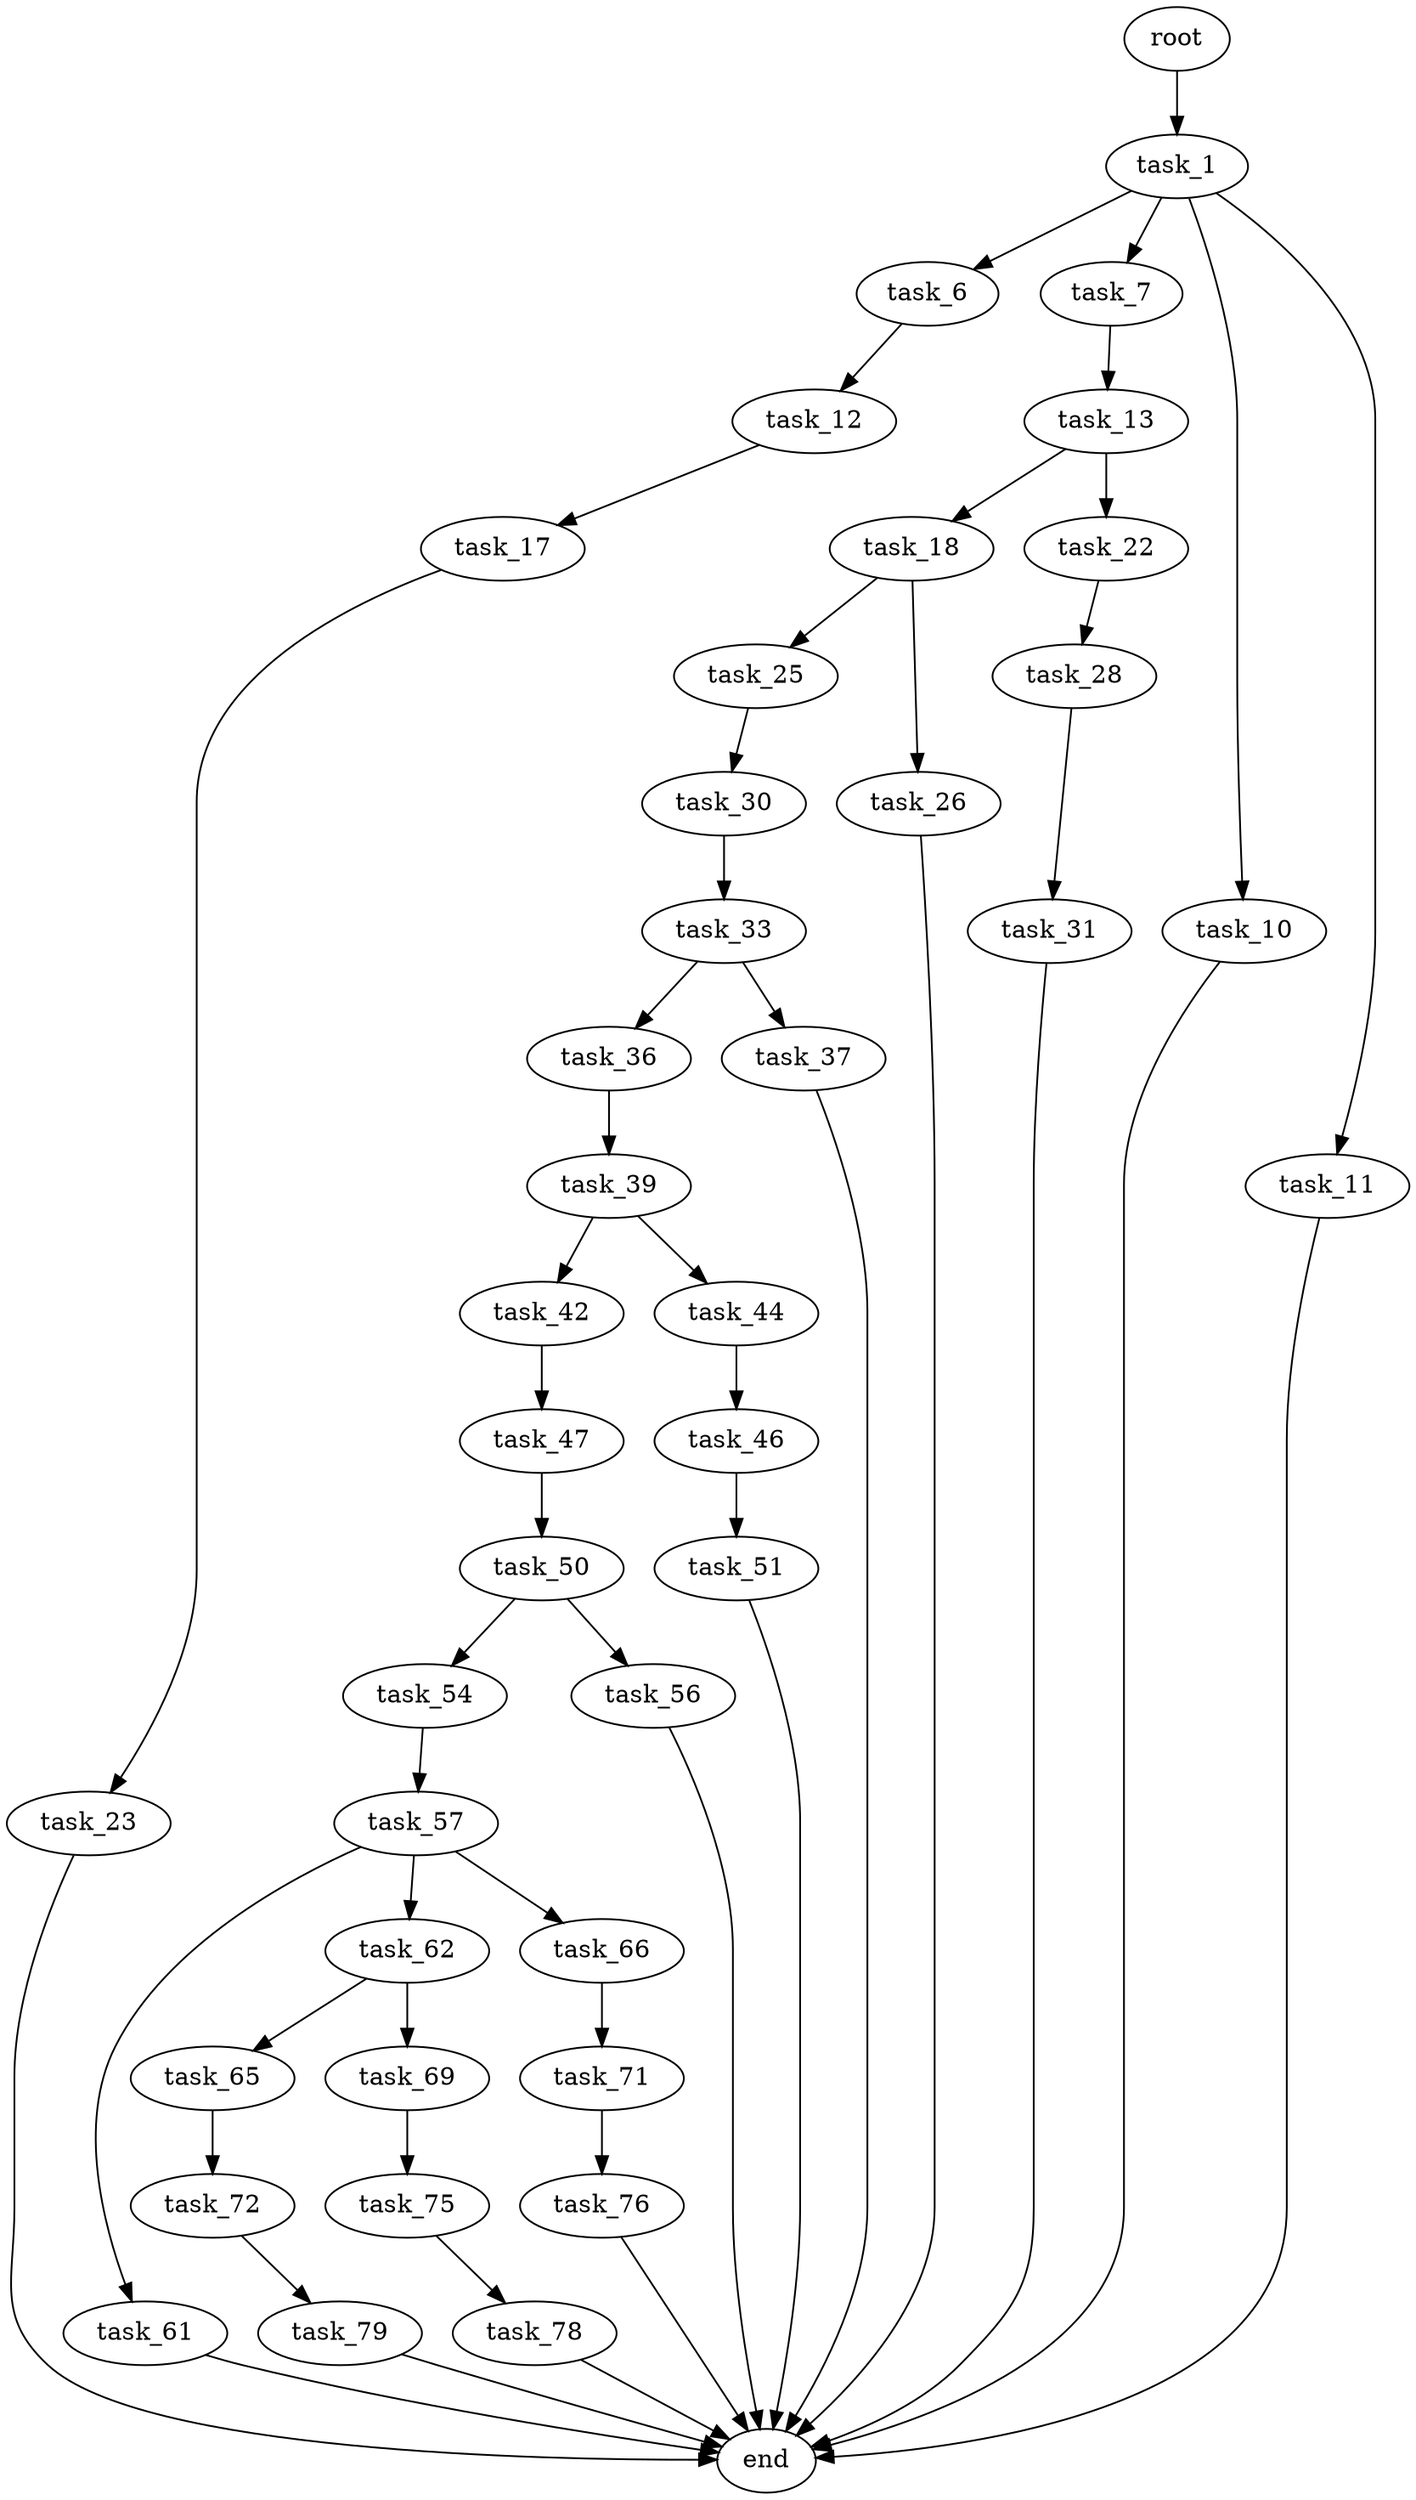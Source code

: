 digraph G {
  root [size="0.000000"];
  task_1 [size="231928233984.000000"];
  task_6 [size="430166824636.000000"];
  task_7 [size="8081408099.000000"];
  task_10 [size="50099668537.000000"];
  task_11 [size="28991029248.000000"];
  task_12 [size="34357001285.000000"];
  task_13 [size="549755813888.000000"];
  task_17 [size="38542363240.000000"];
  task_18 [size="826111806058.000000"];
  task_22 [size="782757789696.000000"];
  task_23 [size="1806254787.000000"];
  task_25 [size="8218373584.000000"];
  task_26 [size="134217728000.000000"];
  task_28 [size="11982412818.000000"];
  task_30 [size="259358656615.000000"];
  task_31 [size="798531266537.000000"];
  task_33 [size="7893835979.000000"];
  task_36 [size="624146601514.000000"];
  task_37 [size="9250537469.000000"];
  task_39 [size="8279264052.000000"];
  task_42 [size="782757789696.000000"];
  task_44 [size="782757789696.000000"];
  task_46 [size="368293445632.000000"];
  task_47 [size="5463677566.000000"];
  task_50 [size="8570557514.000000"];
  task_51 [size="90934957422.000000"];
  task_54 [size="42593085620.000000"];
  task_56 [size="1073741824000.000000"];
  task_57 [size="1393137278.000000"];
  task_61 [size="72580251799.000000"];
  task_62 [size="535507731.000000"];
  task_65 [size="6581484373.000000"];
  task_66 [size="29555883590.000000"];
  task_69 [size="10454972334.000000"];
  task_71 [size="782757789696.000000"];
  task_72 [size="468082491004.000000"];
  task_75 [size="21920141716.000000"];
  task_76 [size="101817073691.000000"];
  task_78 [size="9771611798.000000"];
  task_79 [size="6110111860.000000"];
  end [size="0.000000"];

  root -> task_1 [size="1.000000"];
  task_1 -> task_6 [size="301989888.000000"];
  task_1 -> task_7 [size="301989888.000000"];
  task_1 -> task_10 [size="301989888.000000"];
  task_1 -> task_11 [size="301989888.000000"];
  task_6 -> task_12 [size="679477248.000000"];
  task_7 -> task_13 [size="134217728.000000"];
  task_10 -> end [size="1.000000"];
  task_11 -> end [size="1.000000"];
  task_12 -> task_17 [size="679477248.000000"];
  task_13 -> task_18 [size="536870912.000000"];
  task_13 -> task_22 [size="536870912.000000"];
  task_17 -> task_23 [size="838860800.000000"];
  task_18 -> task_25 [size="536870912.000000"];
  task_18 -> task_26 [size="536870912.000000"];
  task_22 -> task_28 [size="679477248.000000"];
  task_23 -> end [size="1.000000"];
  task_25 -> task_30 [size="411041792.000000"];
  task_26 -> end [size="1.000000"];
  task_28 -> task_31 [size="301989888.000000"];
  task_30 -> task_33 [size="209715200.000000"];
  task_31 -> end [size="1.000000"];
  task_33 -> task_36 [size="209715200.000000"];
  task_33 -> task_37 [size="209715200.000000"];
  task_36 -> task_39 [size="411041792.000000"];
  task_37 -> end [size="1.000000"];
  task_39 -> task_42 [size="134217728.000000"];
  task_39 -> task_44 [size="134217728.000000"];
  task_42 -> task_47 [size="679477248.000000"];
  task_44 -> task_46 [size="679477248.000000"];
  task_46 -> task_51 [size="411041792.000000"];
  task_47 -> task_50 [size="536870912.000000"];
  task_50 -> task_54 [size="411041792.000000"];
  task_50 -> task_56 [size="411041792.000000"];
  task_51 -> end [size="1.000000"];
  task_54 -> task_57 [size="679477248.000000"];
  task_56 -> end [size="1.000000"];
  task_57 -> task_61 [size="33554432.000000"];
  task_57 -> task_62 [size="33554432.000000"];
  task_57 -> task_66 [size="33554432.000000"];
  task_61 -> end [size="1.000000"];
  task_62 -> task_65 [size="33554432.000000"];
  task_62 -> task_69 [size="33554432.000000"];
  task_65 -> task_72 [size="209715200.000000"];
  task_66 -> task_71 [size="134217728.000000"];
  task_69 -> task_75 [size="209715200.000000"];
  task_71 -> task_76 [size="679477248.000000"];
  task_72 -> task_79 [size="679477248.000000"];
  task_75 -> task_78 [size="838860800.000000"];
  task_76 -> end [size="1.000000"];
  task_78 -> end [size="1.000000"];
  task_79 -> end [size="1.000000"];
}
